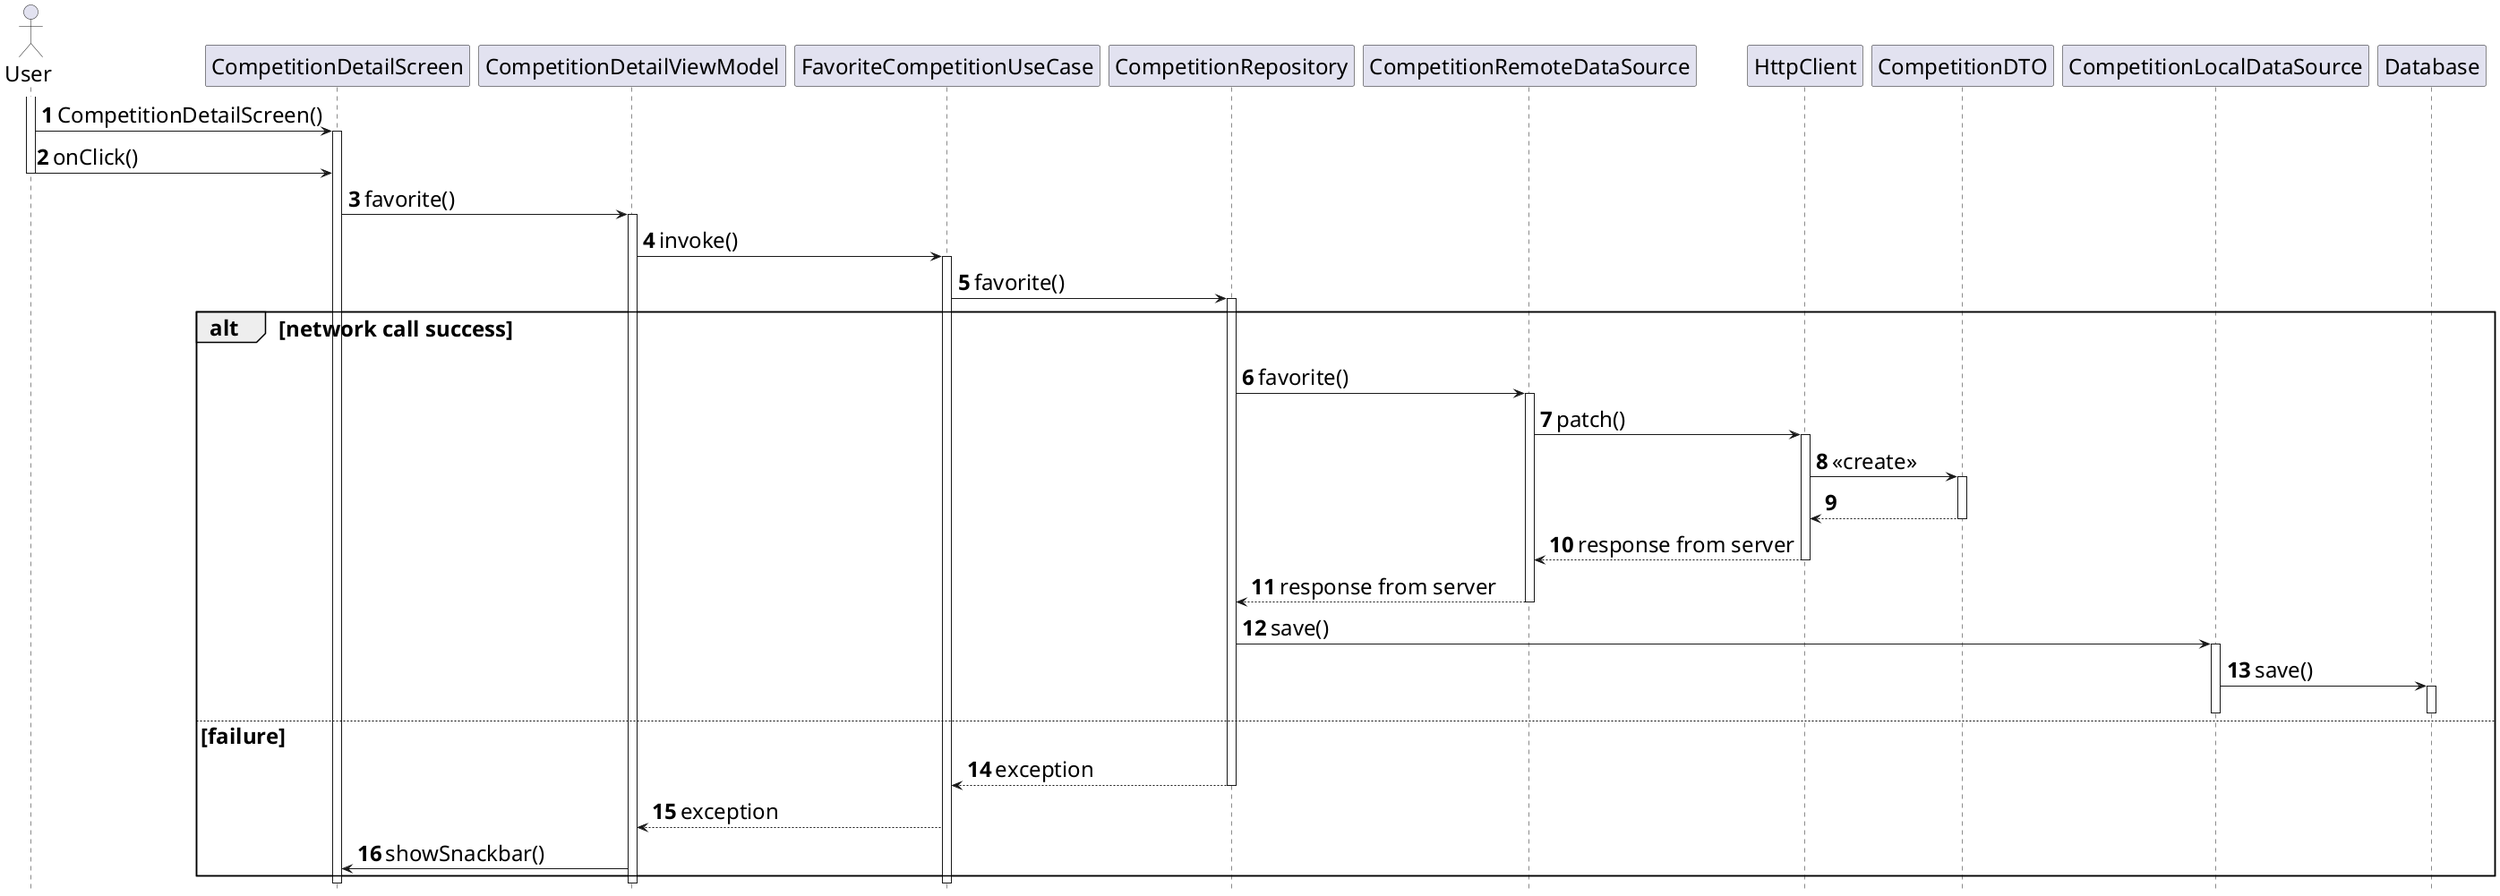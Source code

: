 @startuml
'https://plantuml.com/sequence-diagram

autonumber
hide footbox
skinparam DefaultFontSize 24

actor User
activate User
User  -> CompetitionDetailScreen : CompetitionDetailScreen()
activate CompetitionDetailScreen

User -> CompetitionDetailScreen: onClick()
deactivate User

CompetitionDetailScreen -> CompetitionDetailViewModel: favorite()
activate CompetitionDetailViewModel

CompetitionDetailViewModel -> FavoriteCompetitionUseCase: invoke()
activate FavoriteCompetitionUseCase

FavoriteCompetitionUseCase -> CompetitionRepository: favorite()
activate CompetitionRepository

alt network call success
    CompetitionRepository -> CompetitionRemoteDataSource: favorite()
    activate CompetitionRemoteDataSource

    CompetitionRemoteDataSource -> HttpClient: patch()
    activate HttpClient

    HttpClient -> CompetitionDTO: << create >>
    activate CompetitionDTO
    CompetitionDTO --> HttpClient
    deactivate CompetitionDTO

    HttpClient --> CompetitionRemoteDataSource: response from server

    deactivate HttpClient

    CompetitionRemoteDataSource --> CompetitionRepository: response from server
    deactivate CompetitionRemoteDataSource

    CompetitionRepository -> CompetitionLocalDataSource: save()
    activate CompetitionLocalDataSource

    CompetitionLocalDataSource -> Database: save()
    activate Database
    deactivate Database
    deactivate CompetitionLocalDataSource
else failure
    CompetitionRepository --> FavoriteCompetitionUseCase: exception
    deactivate CompetitionRepository

    FavoriteCompetitionUseCase --> CompetitionDetailViewModel: exception

    CompetitionDetailViewModel -> CompetitionDetailScreen: showSnackbar()
end
@enduml
